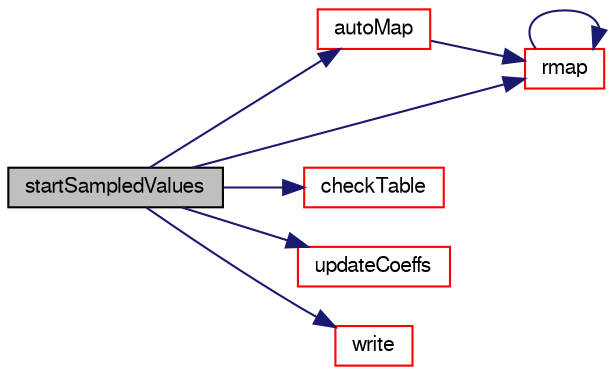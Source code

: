 digraph "startSampledValues"
{
  bgcolor="transparent";
  edge [fontname="FreeSans",fontsize="10",labelfontname="FreeSans",labelfontsize="10"];
  node [fontname="FreeSans",fontsize="10",shape=record];
  rankdir="LR";
  Node131 [label="startSampledValues",height=0.2,width=0.4,color="black", fillcolor="grey75", style="filled", fontcolor="black"];
  Node131 -> Node132 [color="midnightblue",fontsize="10",style="solid",fontname="FreeSans"];
  Node132 [label="autoMap",height=0.2,width=0.4,color="red",URL="$a22282.html#a0ab0c43ce90d756c88dd81e3d0a9eef5",tooltip="Map (and resize as needed) from self given a mapping object. "];
  Node132 -> Node187 [color="midnightblue",fontsize="10",style="solid",fontname="FreeSans"];
  Node187 [label="rmap",height=0.2,width=0.4,color="red",URL="$a22282.html#abe233fd0f00c5f2012c2a8f57f20f5cb",tooltip="Reverse map the given fvPatchField onto this fvPatchField. "];
  Node187 -> Node187 [color="midnightblue",fontsize="10",style="solid",fontname="FreeSans"];
  Node131 -> Node188 [color="midnightblue",fontsize="10",style="solid",fontname="FreeSans"];
  Node188 [label="checkTable",height=0.2,width=0.4,color="red",URL="$a22282.html#a89f63f29ad3b1f1081f9bc42599fef27",tooltip="Find boundary data inbetween current time and interpolate. "];
  Node131 -> Node187 [color="midnightblue",fontsize="10",style="solid",fontname="FreeSans"];
  Node131 -> Node475 [color="midnightblue",fontsize="10",style="solid",fontname="FreeSans"];
  Node475 [label="updateCoeffs",height=0.2,width=0.4,color="red",URL="$a22282.html#a7e24eafac629d3733181cd942d4c902f",tooltip="Update the coefficients associated with the patch field. "];
  Node131 -> Node487 [color="midnightblue",fontsize="10",style="solid",fontname="FreeSans"];
  Node487 [label="write",height=0.2,width=0.4,color="red",URL="$a22282.html#a293fdfec8bdfbd5c3913ab4c9f3454ff",tooltip="Write. "];
}
